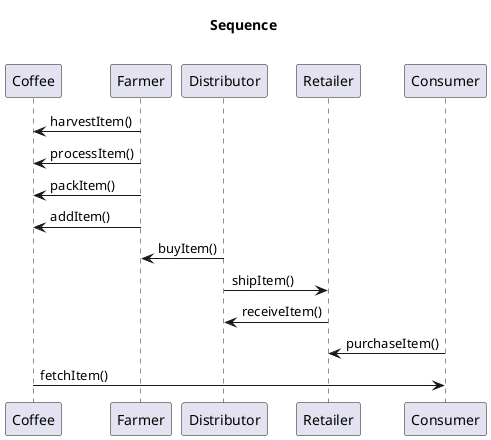 @startuml
title Sequence \n

Coffee <- Farmer: harvestItem()
Coffee <- Farmer: processItem()
Coffee <- Farmer: packItem()
Coffee <- Farmer: addItem()
Farmer <- Distributor: buyItem()
Distributor -> Retailer: shipItem()
Distributor <- Retailer: receiveItem()
Retailer <- Consumer: purchaseItem()

Coffee -> Consumer: fetchItem()
@enduml
